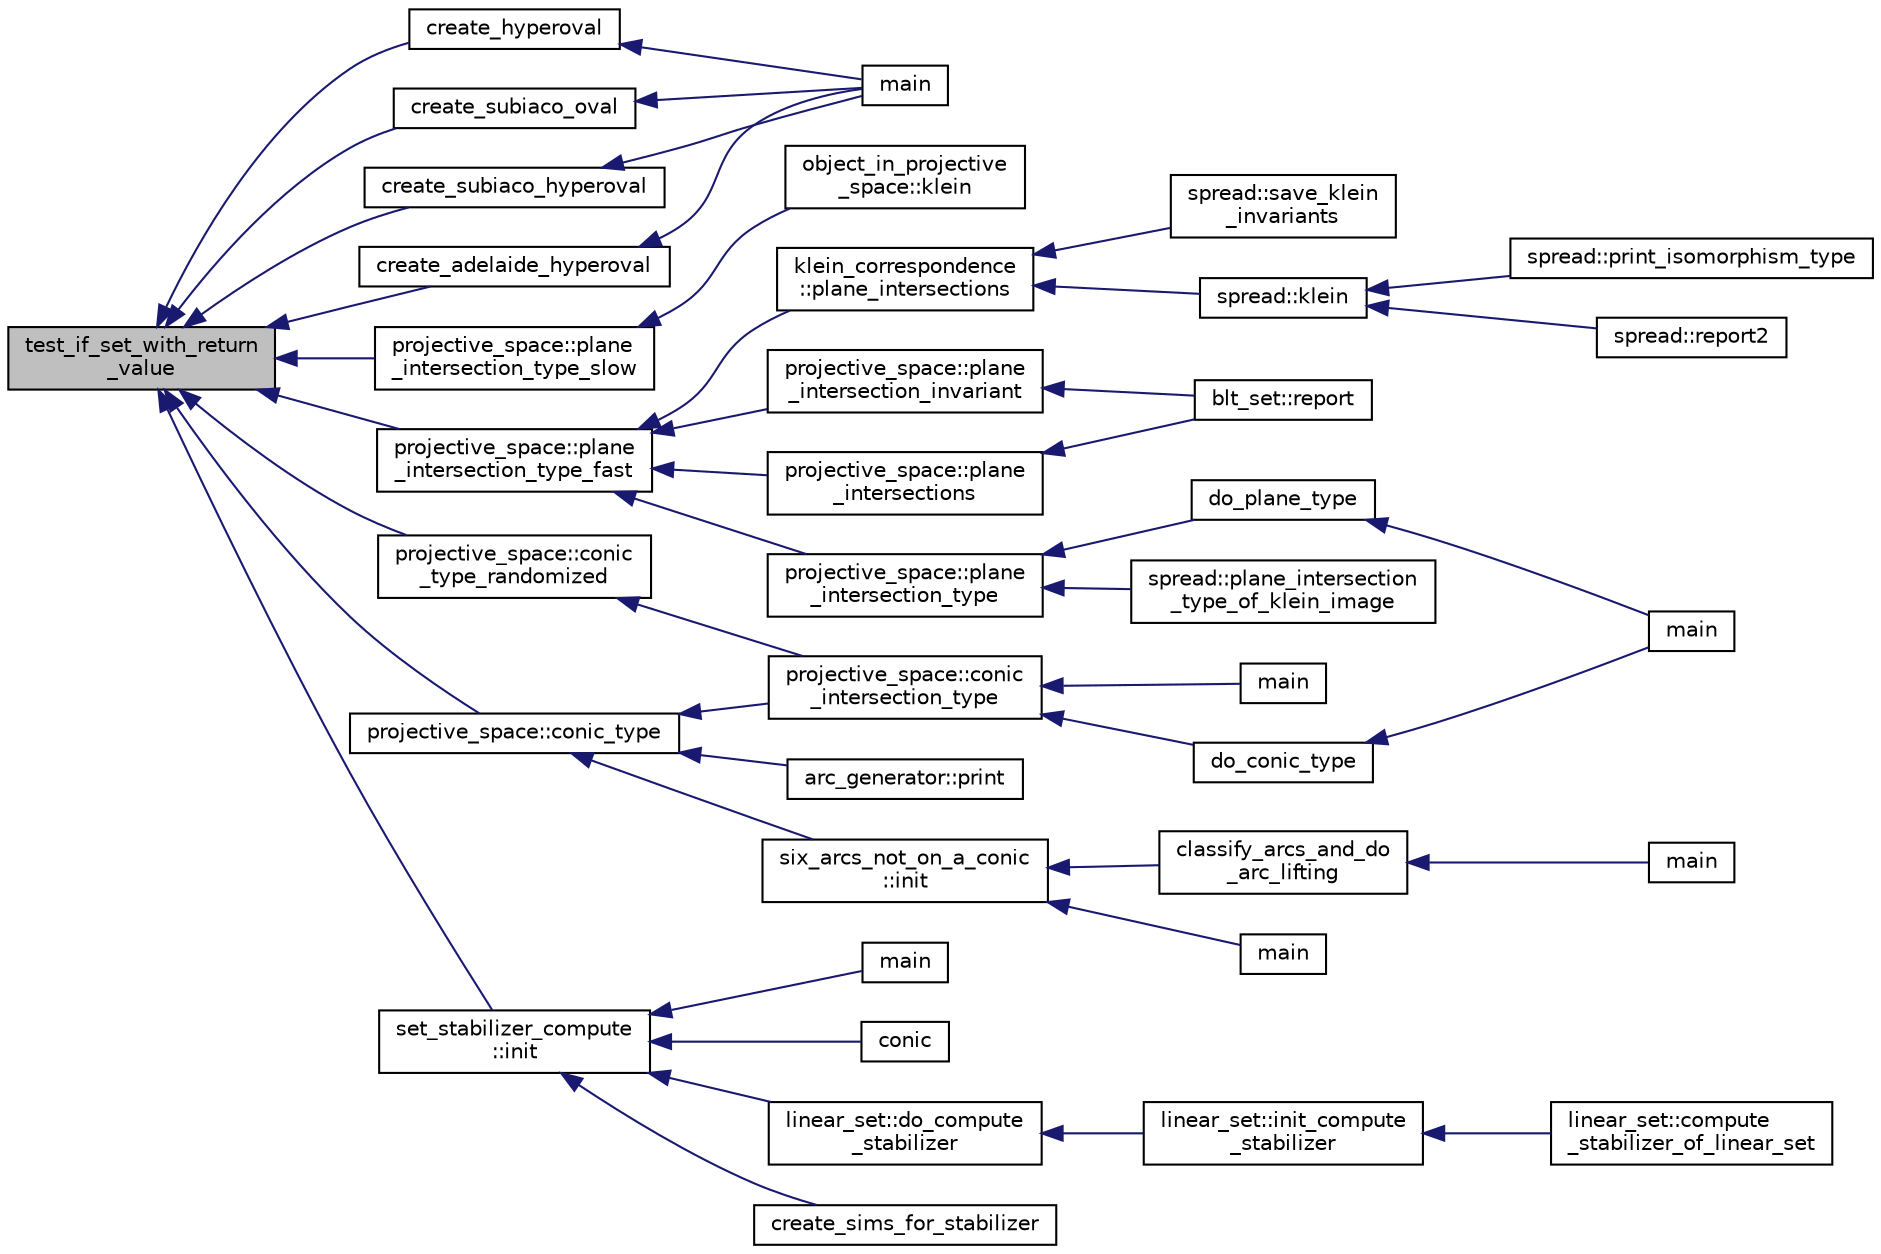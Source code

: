 digraph "test_if_set_with_return_value"
{
  edge [fontname="Helvetica",fontsize="10",labelfontname="Helvetica",labelfontsize="10"];
  node [fontname="Helvetica",fontsize="10",shape=record];
  rankdir="LR";
  Node8066 [label="test_if_set_with_return\l_value",height=0.2,width=0.4,color="black", fillcolor="grey75", style="filled", fontcolor="black"];
  Node8066 -> Node8067 [dir="back",color="midnightblue",fontsize="10",style="solid",fontname="Helvetica"];
  Node8067 [label="create_hyperoval",height=0.2,width=0.4,color="black", fillcolor="white", style="filled",URL="$d4/d67/geometry_8h.html#aa0b78acc7f3d88e13dc991dbd9c37331"];
  Node8067 -> Node8068 [dir="back",color="midnightblue",fontsize="10",style="solid",fontname="Helvetica"];
  Node8068 [label="main",height=0.2,width=0.4,color="black", fillcolor="white", style="filled",URL="$d4/d6e/make__something_8_c.html#a217dbf8b442f20279ea00b898af96f52"];
  Node8066 -> Node8069 [dir="back",color="midnightblue",fontsize="10",style="solid",fontname="Helvetica"];
  Node8069 [label="create_subiaco_oval",height=0.2,width=0.4,color="black", fillcolor="white", style="filled",URL="$d4/d67/geometry_8h.html#a58a97d4dbddd89fd0b8fb187879970d3"];
  Node8069 -> Node8068 [dir="back",color="midnightblue",fontsize="10",style="solid",fontname="Helvetica"];
  Node8066 -> Node8070 [dir="back",color="midnightblue",fontsize="10",style="solid",fontname="Helvetica"];
  Node8070 [label="create_subiaco_hyperoval",height=0.2,width=0.4,color="black", fillcolor="white", style="filled",URL="$d4/d67/geometry_8h.html#ae5503f90cbc88ad9557ff4baa622b360"];
  Node8070 -> Node8068 [dir="back",color="midnightblue",fontsize="10",style="solid",fontname="Helvetica"];
  Node8066 -> Node8071 [dir="back",color="midnightblue",fontsize="10",style="solid",fontname="Helvetica"];
  Node8071 [label="create_adelaide_hyperoval",height=0.2,width=0.4,color="black", fillcolor="white", style="filled",URL="$d4/d67/geometry_8h.html#a41338850be38f5d911fa48d2d175a5c8"];
  Node8071 -> Node8068 [dir="back",color="midnightblue",fontsize="10",style="solid",fontname="Helvetica"];
  Node8066 -> Node8072 [dir="back",color="midnightblue",fontsize="10",style="solid",fontname="Helvetica"];
  Node8072 [label="projective_space::plane\l_intersection_type_slow",height=0.2,width=0.4,color="black", fillcolor="white", style="filled",URL="$d2/d17/classprojective__space.html#aaa6ad6d1120268b5abd1ac2c01150b76"];
  Node8072 -> Node8073 [dir="back",color="midnightblue",fontsize="10",style="solid",fontname="Helvetica"];
  Node8073 [label="object_in_projective\l_space::klein",height=0.2,width=0.4,color="black", fillcolor="white", style="filled",URL="$d7/d08/classobject__in__projective__space.html#a5b8beb58d83a6c274b2b8bd2c4e176c1"];
  Node8066 -> Node8074 [dir="back",color="midnightblue",fontsize="10",style="solid",fontname="Helvetica"];
  Node8074 [label="projective_space::plane\l_intersection_type_fast",height=0.2,width=0.4,color="black", fillcolor="white", style="filled",URL="$d2/d17/classprojective__space.html#ac67be7eb594ae22dc8f1e5235f341d2d"];
  Node8074 -> Node8075 [dir="back",color="midnightblue",fontsize="10",style="solid",fontname="Helvetica"];
  Node8075 [label="klein_correspondence\l::plane_intersections",height=0.2,width=0.4,color="black", fillcolor="white", style="filled",URL="$d7/d99/classklein__correspondence.html#a561aa0d3a66d19a10f9945561a5880b5"];
  Node8075 -> Node8076 [dir="back",color="midnightblue",fontsize="10",style="solid",fontname="Helvetica"];
  Node8076 [label="spread::save_klein\l_invariants",height=0.2,width=0.4,color="black", fillcolor="white", style="filled",URL="$da/dc1/classspread.html#af3b0d52e28dec3d6b495e79fcee88a29"];
  Node8075 -> Node8077 [dir="back",color="midnightblue",fontsize="10",style="solid",fontname="Helvetica"];
  Node8077 [label="spread::klein",height=0.2,width=0.4,color="black", fillcolor="white", style="filled",URL="$da/dc1/classspread.html#a5deb643e8dd301ca92d96d409e85c6aa"];
  Node8077 -> Node8078 [dir="back",color="midnightblue",fontsize="10",style="solid",fontname="Helvetica"];
  Node8078 [label="spread::print_isomorphism_type",height=0.2,width=0.4,color="black", fillcolor="white", style="filled",URL="$da/dc1/classspread.html#ac00cfa228f832076e6e5d81319828fa7"];
  Node8077 -> Node8079 [dir="back",color="midnightblue",fontsize="10",style="solid",fontname="Helvetica"];
  Node8079 [label="spread::report2",height=0.2,width=0.4,color="black", fillcolor="white", style="filled",URL="$da/dc1/classspread.html#a543a79e4e7306af291584f53dacbfdd8"];
  Node8074 -> Node8080 [dir="back",color="midnightblue",fontsize="10",style="solid",fontname="Helvetica"];
  Node8080 [label="projective_space::plane\l_intersection_invariant",height=0.2,width=0.4,color="black", fillcolor="white", style="filled",URL="$d2/d17/classprojective__space.html#ae4ac1e0ff5c8c72ddb504b8931a43e79"];
  Node8080 -> Node8081 [dir="back",color="midnightblue",fontsize="10",style="solid",fontname="Helvetica"];
  Node8081 [label="blt_set::report",height=0.2,width=0.4,color="black", fillcolor="white", style="filled",URL="$d1/d3d/classblt__set.html#a6b19f88bd2b92ebfba7e7c362eb9065c"];
  Node8074 -> Node8082 [dir="back",color="midnightblue",fontsize="10",style="solid",fontname="Helvetica"];
  Node8082 [label="projective_space::plane\l_intersection_type",height=0.2,width=0.4,color="black", fillcolor="white", style="filled",URL="$d2/d17/classprojective__space.html#a56e1a6fec768ec2e052bf609872e229b"];
  Node8082 -> Node8083 [dir="back",color="midnightblue",fontsize="10",style="solid",fontname="Helvetica"];
  Node8083 [label="do_plane_type",height=0.2,width=0.4,color="black", fillcolor="white", style="filled",URL="$d4/d67/geometry_8h.html#a886f1d0c92a60be97721430f1b10b2ac"];
  Node8083 -> Node8084 [dir="back",color="midnightblue",fontsize="10",style="solid",fontname="Helvetica"];
  Node8084 [label="main",height=0.2,width=0.4,color="black", fillcolor="white", style="filled",URL="$d0/d2f/process_8_c.html#a3c04138a5bfe5d72780bb7e82a18e627"];
  Node8082 -> Node8085 [dir="back",color="midnightblue",fontsize="10",style="solid",fontname="Helvetica"];
  Node8085 [label="spread::plane_intersection\l_type_of_klein_image",height=0.2,width=0.4,color="black", fillcolor="white", style="filled",URL="$da/dc1/classspread.html#af24965c92b11f083efef562901770e17"];
  Node8074 -> Node8086 [dir="back",color="midnightblue",fontsize="10",style="solid",fontname="Helvetica"];
  Node8086 [label="projective_space::plane\l_intersections",height=0.2,width=0.4,color="black", fillcolor="white", style="filled",URL="$d2/d17/classprojective__space.html#a22f16785983fa60d7c91051e54cd7e7b"];
  Node8086 -> Node8081 [dir="back",color="midnightblue",fontsize="10",style="solid",fontname="Helvetica"];
  Node8066 -> Node8087 [dir="back",color="midnightblue",fontsize="10",style="solid",fontname="Helvetica"];
  Node8087 [label="projective_space::conic\l_type_randomized",height=0.2,width=0.4,color="black", fillcolor="white", style="filled",URL="$d2/d17/classprojective__space.html#af486b51daa10b4de0c8b50fb5c1c2ee7"];
  Node8087 -> Node8088 [dir="back",color="midnightblue",fontsize="10",style="solid",fontname="Helvetica"];
  Node8088 [label="projective_space::conic\l_intersection_type",height=0.2,width=0.4,color="black", fillcolor="white", style="filled",URL="$d2/d17/classprojective__space.html#a8f3472a2e9af4ac7874a5195ec6e0d58"];
  Node8088 -> Node8089 [dir="back",color="midnightblue",fontsize="10",style="solid",fontname="Helvetica"];
  Node8089 [label="main",height=0.2,width=0.4,color="black", fillcolor="white", style="filled",URL="$d7/d29/process___p_g_8_c.html#a3c04138a5bfe5d72780bb7e82a18e627"];
  Node8088 -> Node8090 [dir="back",color="midnightblue",fontsize="10",style="solid",fontname="Helvetica"];
  Node8090 [label="do_conic_type",height=0.2,width=0.4,color="black", fillcolor="white", style="filled",URL="$d4/d67/geometry_8h.html#a24883e05d0dde961023596ca7682a2ef"];
  Node8090 -> Node8084 [dir="back",color="midnightblue",fontsize="10",style="solid",fontname="Helvetica"];
  Node8066 -> Node8091 [dir="back",color="midnightblue",fontsize="10",style="solid",fontname="Helvetica"];
  Node8091 [label="projective_space::conic_type",height=0.2,width=0.4,color="black", fillcolor="white", style="filled",URL="$d2/d17/classprojective__space.html#af5a8dcbc4bbe1638c3037b949b3b3306"];
  Node8091 -> Node8088 [dir="back",color="midnightblue",fontsize="10",style="solid",fontname="Helvetica"];
  Node8091 -> Node8092 [dir="back",color="midnightblue",fontsize="10",style="solid",fontname="Helvetica"];
  Node8092 [label="arc_generator::print",height=0.2,width=0.4,color="black", fillcolor="white", style="filled",URL="$d4/d21/classarc__generator.html#a4ae2e25ba85a60fb2a90a7b4f52675f7"];
  Node8091 -> Node8093 [dir="back",color="midnightblue",fontsize="10",style="solid",fontname="Helvetica"];
  Node8093 [label="six_arcs_not_on_a_conic\l::init",height=0.2,width=0.4,color="black", fillcolor="white", style="filled",URL="$d8/de6/classsix__arcs__not__on__a__conic.html#a7a4d5cf8a098488729934cfa8a70944a"];
  Node8093 -> Node8094 [dir="back",color="midnightblue",fontsize="10",style="solid",fontname="Helvetica"];
  Node8094 [label="classify_arcs_and_do\l_arc_lifting",height=0.2,width=0.4,color="black", fillcolor="white", style="filled",URL="$d6/dc3/arc__lifting__main_8_c.html#afdd7be16f16b8c71e9a72fe5f6a0b59c"];
  Node8094 -> Node8095 [dir="back",color="midnightblue",fontsize="10",style="solid",fontname="Helvetica"];
  Node8095 [label="main",height=0.2,width=0.4,color="black", fillcolor="white", style="filled",URL="$d6/dc3/arc__lifting__main_8_c.html#a217dbf8b442f20279ea00b898af96f52"];
  Node8093 -> Node8096 [dir="back",color="midnightblue",fontsize="10",style="solid",fontname="Helvetica"];
  Node8096 [label="main",height=0.2,width=0.4,color="black", fillcolor="white", style="filled",URL="$d2/dfa/create__surface__main_8_c.html#a217dbf8b442f20279ea00b898af96f52"];
  Node8066 -> Node8097 [dir="back",color="midnightblue",fontsize="10",style="solid",fontname="Helvetica"];
  Node8097 [label="set_stabilizer_compute\l::init",height=0.2,width=0.4,color="black", fillcolor="white", style="filled",URL="$d8/dc6/classset__stabilizer__compute.html#a3ffab71fb628fd1c25694c1bb69a65fe"];
  Node8097 -> Node8098 [dir="back",color="midnightblue",fontsize="10",style="solid",fontname="Helvetica"];
  Node8098 [label="main",height=0.2,width=0.4,color="black", fillcolor="white", style="filled",URL="$db/d67/test__hyperoval_8_c.html#a3c04138a5bfe5d72780bb7e82a18e627"];
  Node8097 -> Node8099 [dir="back",color="midnightblue",fontsize="10",style="solid",fontname="Helvetica"];
  Node8099 [label="conic",height=0.2,width=0.4,color="black", fillcolor="white", style="filled",URL="$d4/de8/conic_8_c.html#a96def9474b981a9d5831a9b48d85d652"];
  Node8097 -> Node8100 [dir="back",color="midnightblue",fontsize="10",style="solid",fontname="Helvetica"];
  Node8100 [label="linear_set::do_compute\l_stabilizer",height=0.2,width=0.4,color="black", fillcolor="white", style="filled",URL="$dd/d86/classlinear__set.html#ae8f58ded28fb5370f4459cca42b7463b"];
  Node8100 -> Node8101 [dir="back",color="midnightblue",fontsize="10",style="solid",fontname="Helvetica"];
  Node8101 [label="linear_set::init_compute\l_stabilizer",height=0.2,width=0.4,color="black", fillcolor="white", style="filled",URL="$dd/d86/classlinear__set.html#a0cc3eaec1896fdc977b62e94623b055b"];
  Node8101 -> Node8102 [dir="back",color="midnightblue",fontsize="10",style="solid",fontname="Helvetica"];
  Node8102 [label="linear_set::compute\l_stabilizer_of_linear_set",height=0.2,width=0.4,color="black", fillcolor="white", style="filled",URL="$dd/d86/classlinear__set.html#a098a133edfbaae0fd347a69c50bdbee2"];
  Node8097 -> Node8103 [dir="back",color="midnightblue",fontsize="10",style="solid",fontname="Helvetica"];
  Node8103 [label="create_sims_for_stabilizer",height=0.2,width=0.4,color="black", fillcolor="white", style="filled",URL="$d0/d76/tl__algebra__and__number__theory_8h.html#af2c67d225072549409be710ac3cd30f8"];
}

